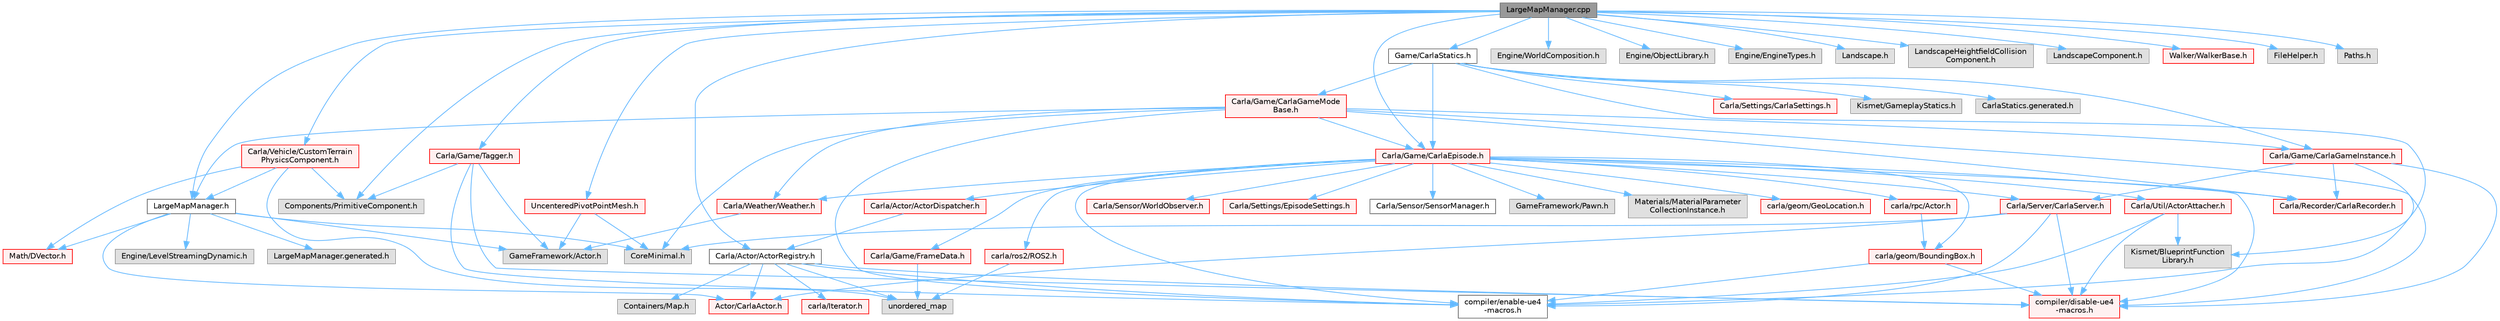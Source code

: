 digraph "LargeMapManager.cpp"
{
 // INTERACTIVE_SVG=YES
 // LATEX_PDF_SIZE
  bgcolor="transparent";
  edge [fontname=Helvetica,fontsize=10,labelfontname=Helvetica,labelfontsize=10];
  node [fontname=Helvetica,fontsize=10,shape=box,height=0.2,width=0.4];
  Node1 [id="Node000001",label="LargeMapManager.cpp",height=0.2,width=0.4,color="gray40", fillcolor="grey60", style="filled", fontcolor="black",tooltip=" "];
  Node1 -> Node2 [id="edge1_Node000001_Node000002",color="steelblue1",style="solid",tooltip=" "];
  Node2 [id="Node000002",label="LargeMapManager.h",height=0.2,width=0.4,color="grey40", fillcolor="white", style="filled",URL="$d3/d30/LargeMapManager_8h.html",tooltip=" "];
  Node2 -> Node3 [id="edge2_Node000002_Node000003",color="steelblue1",style="solid",tooltip=" "];
  Node3 [id="Node000003",label="CoreMinimal.h",height=0.2,width=0.4,color="grey60", fillcolor="#E0E0E0", style="filled",tooltip=" "];
  Node2 -> Node4 [id="edge3_Node000002_Node000004",color="steelblue1",style="solid",tooltip=" "];
  Node4 [id="Node000004",label="Actor/CarlaActor.h",height=0.2,width=0.4,color="red", fillcolor="#FFF0F0", style="filled",URL="$de/d36/CarlaActor_8h.html",tooltip=" "];
  Node2 -> Node19 [id="edge4_Node000002_Node000019",color="steelblue1",style="solid",tooltip=" "];
  Node19 [id="Node000019",label="GameFramework/Actor.h",height=0.2,width=0.4,color="grey60", fillcolor="#E0E0E0", style="filled",tooltip=" "];
  Node2 -> Node197 [id="edge5_Node000002_Node000197",color="steelblue1",style="solid",tooltip=" "];
  Node197 [id="Node000197",label="Engine/LevelStreamingDynamic.h",height=0.2,width=0.4,color="grey60", fillcolor="#E0E0E0", style="filled",tooltip=" "];
  Node2 -> Node37 [id="edge6_Node000002_Node000037",color="steelblue1",style="solid",tooltip=" "];
  Node37 [id="Node000037",label="Math/DVector.h",height=0.2,width=0.4,color="red", fillcolor="#FFF0F0", style="filled",URL="$d5/d94/DVector_8h.html",tooltip=" "];
  Node2 -> Node198 [id="edge7_Node000002_Node000198",color="steelblue1",style="solid",tooltip=" "];
  Node198 [id="Node000198",label="LargeMapManager.generated.h",height=0.2,width=0.4,color="grey60", fillcolor="#E0E0E0", style="filled",tooltip=" "];
  Node1 -> Node199 [id="edge8_Node000001_Node000199",color="steelblue1",style="solid",tooltip=" "];
  Node199 [id="Node000199",label="Engine/WorldComposition.h",height=0.2,width=0.4,color="grey60", fillcolor="#E0E0E0", style="filled",tooltip=" "];
  Node1 -> Node200 [id="edge9_Node000001_Node000200",color="steelblue1",style="solid",tooltip=" "];
  Node200 [id="Node000200",label="Engine/ObjectLibrary.h",height=0.2,width=0.4,color="grey60", fillcolor="#E0E0E0", style="filled",tooltip=" "];
  Node1 -> Node201 [id="edge10_Node000001_Node000201",color="steelblue1",style="solid",tooltip=" "];
  Node201 [id="Node000201",label="Game/CarlaStatics.h",height=0.2,width=0.4,color="grey40", fillcolor="white", style="filled",URL="$d9/dc8/CarlaStatics_8h.html",tooltip=" "];
  Node201 -> Node202 [id="edge11_Node000201_Node000202",color="steelblue1",style="solid",tooltip=" "];
  Node202 [id="Node000202",label="Carla/Game/CarlaEpisode.h",height=0.2,width=0.4,color="red", fillcolor="#FFF0F0", style="filled",URL="$de/db8/CarlaEpisode_8h.html",tooltip=" "];
  Node202 -> Node203 [id="edge12_Node000202_Node000203",color="steelblue1",style="solid",tooltip=" "];
  Node203 [id="Node000203",label="Carla/Actor/ActorDispatcher.h",height=0.2,width=0.4,color="red", fillcolor="#FFF0F0", style="filled",URL="$dc/ddc/ActorDispatcher_8h.html",tooltip=" "];
  Node203 -> Node206 [id="edge13_Node000203_Node000206",color="steelblue1",style="solid",tooltip=" "];
  Node206 [id="Node000206",label="Carla/Actor/ActorRegistry.h",height=0.2,width=0.4,color="grey40", fillcolor="white", style="filled",URL="$da/de4/ActorRegistry_8h.html",tooltip=" "];
  Node206 -> Node4 [id="edge14_Node000206_Node000004",color="steelblue1",style="solid",tooltip=" "];
  Node206 -> Node207 [id="edge15_Node000206_Node000207",color="steelblue1",style="solid",tooltip=" "];
  Node207 [id="Node000207",label="Containers/Map.h",height=0.2,width=0.4,color="grey60", fillcolor="#E0E0E0", style="filled",tooltip=" "];
  Node206 -> Node8 [id="edge16_Node000206_Node000008",color="steelblue1",style="solid",tooltip=" "];
  Node8 [id="Node000008",label="compiler/disable-ue4\l-macros.h",height=0.2,width=0.4,color="red", fillcolor="#FFF0F0", style="filled",URL="$d2/d02/disable-ue4-macros_8h.html",tooltip=" "];
  Node206 -> Node208 [id="edge17_Node000206_Node000208",color="steelblue1",style="solid",tooltip=" "];
  Node208 [id="Node000208",label="carla/Iterator.h",height=0.2,width=0.4,color="red", fillcolor="#FFF0F0", style="filled",URL="$d7/ddd/Iterator_8h.html",tooltip=" "];
  Node206 -> Node15 [id="edge18_Node000206_Node000015",color="steelblue1",style="solid",tooltip=" "];
  Node15 [id="Node000015",label="compiler/enable-ue4\l-macros.h",height=0.2,width=0.4,color="grey40", fillcolor="white", style="filled",URL="$d9/da2/enable-ue4-macros_8h.html",tooltip=" "];
  Node206 -> Node97 [id="edge19_Node000206_Node000097",color="steelblue1",style="solid",tooltip=" "];
  Node97 [id="Node000097",label="unordered_map",height=0.2,width=0.4,color="grey60", fillcolor="#E0E0E0", style="filled",tooltip=" "];
  Node202 -> Node214 [id="edge20_Node000202_Node000214",color="steelblue1",style="solid",tooltip=" "];
  Node214 [id="Node000214",label="Carla/Recorder/CarlaRecorder.h",height=0.2,width=0.4,color="red", fillcolor="#FFF0F0", style="filled",URL="$d9/d6a/CarlaRecorder_8h.html",tooltip=" "];
  Node202 -> Node245 [id="edge21_Node000202_Node000245",color="steelblue1",style="solid",tooltip=" "];
  Node245 [id="Node000245",label="Carla/Sensor/WorldObserver.h",height=0.2,width=0.4,color="red", fillcolor="#FFF0F0", style="filled",URL="$d8/deb/WorldObserver_8h.html",tooltip=" "];
  Node202 -> Node246 [id="edge22_Node000202_Node000246",color="steelblue1",style="solid",tooltip=" "];
  Node246 [id="Node000246",label="Carla/Server/CarlaServer.h",height=0.2,width=0.4,color="red", fillcolor="#FFF0F0", style="filled",URL="$d0/d35/CarlaServer_8h.html",tooltip=" "];
  Node246 -> Node4 [id="edge23_Node000246_Node000004",color="steelblue1",style="solid",tooltip=" "];
  Node246 -> Node3 [id="edge24_Node000246_Node000003",color="steelblue1",style="solid",tooltip=" "];
  Node246 -> Node8 [id="edge25_Node000246_Node000008",color="steelblue1",style="solid",tooltip=" "];
  Node246 -> Node15 [id="edge26_Node000246_Node000015",color="steelblue1",style="solid",tooltip=" "];
  Node202 -> Node262 [id="edge27_Node000202_Node000262",color="steelblue1",style="solid",tooltip=" "];
  Node262 [id="Node000262",label="Carla/Settings/EpisodeSettings.h",height=0.2,width=0.4,color="red", fillcolor="#FFF0F0", style="filled",URL="$d8/d64/Unreal_2CarlaUE4_2Plugins_2Carla_2Source_2Carla_2Settings_2EpisodeSettings_8h.html",tooltip=" "];
  Node202 -> Node264 [id="edge28_Node000202_Node000264",color="steelblue1",style="solid",tooltip=" "];
  Node264 [id="Node000264",label="Carla/Util/ActorAttacher.h",height=0.2,width=0.4,color="red", fillcolor="#FFF0F0", style="filled",URL="$d6/d68/ActorAttacher_8h.html",tooltip=" "];
  Node264 -> Node8 [id="edge29_Node000264_Node000008",color="steelblue1",style="solid",tooltip=" "];
  Node264 -> Node15 [id="edge30_Node000264_Node000015",color="steelblue1",style="solid",tooltip=" "];
  Node264 -> Node265 [id="edge31_Node000264_Node000265",color="steelblue1",style="solid",tooltip=" "];
  Node265 [id="Node000265",label="Kismet/BlueprintFunction\lLibrary.h",height=0.2,width=0.4,color="grey60", fillcolor="#E0E0E0", style="filled",tooltip=" "];
  Node202 -> Node267 [id="edge32_Node000202_Node000267",color="steelblue1",style="solid",tooltip=" "];
  Node267 [id="Node000267",label="Carla/Weather/Weather.h",height=0.2,width=0.4,color="red", fillcolor="#FFF0F0", style="filled",URL="$d5/d65/Weather_8h.html",tooltip=" "];
  Node267 -> Node19 [id="edge33_Node000267_Node000019",color="steelblue1",style="solid",tooltip=" "];
  Node202 -> Node271 [id="edge34_Node000202_Node000271",color="steelblue1",style="solid",tooltip=" "];
  Node271 [id="Node000271",label="Carla/Game/FrameData.h",height=0.2,width=0.4,color="red", fillcolor="#FFF0F0", style="filled",URL="$d2/df1/FrameData_8h.html",tooltip=" "];
  Node271 -> Node97 [id="edge35_Node000271_Node000097",color="steelblue1",style="solid",tooltip=" "];
  Node202 -> Node330 [id="edge36_Node000202_Node000330",color="steelblue1",style="solid",tooltip=" "];
  Node330 [id="Node000330",label="Carla/Sensor/SensorManager.h",height=0.2,width=0.4,color="grey40", fillcolor="white", style="filled",URL="$dc/dbf/SensorManager_8h.html",tooltip=" "];
  Node202 -> Node331 [id="edge37_Node000202_Node000331",color="steelblue1",style="solid",tooltip=" "];
  Node331 [id="Node000331",label="GameFramework/Pawn.h",height=0.2,width=0.4,color="grey60", fillcolor="#E0E0E0", style="filled",tooltip=" "];
  Node202 -> Node332 [id="edge38_Node000202_Node000332",color="steelblue1",style="solid",tooltip=" "];
  Node332 [id="Node000332",label="Materials/MaterialParameter\lCollectionInstance.h",height=0.2,width=0.4,color="grey60", fillcolor="#E0E0E0", style="filled",tooltip=" "];
  Node202 -> Node8 [id="edge39_Node000202_Node000008",color="steelblue1",style="solid",tooltip=" "];
  Node202 -> Node40 [id="edge40_Node000202_Node000040",color="steelblue1",style="solid",tooltip=" "];
  Node40 [id="Node000040",label="carla/geom/BoundingBox.h",height=0.2,width=0.4,color="red", fillcolor="#FFF0F0", style="filled",URL="$d2/dfe/LibCarla_2source_2carla_2geom_2BoundingBox_8h.html",tooltip=" "];
  Node40 -> Node15 [id="edge41_Node000040_Node000015",color="steelblue1",style="solid",tooltip=" "];
  Node40 -> Node8 [id="edge42_Node000040_Node000008",color="steelblue1",style="solid",tooltip=" "];
  Node202 -> Node112 [id="edge43_Node000202_Node000112",color="steelblue1",style="solid",tooltip=" "];
  Node112 [id="Node000112",label="carla/geom/GeoLocation.h",height=0.2,width=0.4,color="red", fillcolor="#FFF0F0", style="filled",URL="$d7/d86/GeoLocation_8h.html",tooltip=" "];
  Node202 -> Node90 [id="edge44_Node000202_Node000090",color="steelblue1",style="solid",tooltip=" "];
  Node90 [id="Node000090",label="carla/ros2/ROS2.h",height=0.2,width=0.4,color="red", fillcolor="#FFF0F0", style="filled",URL="$da/db8/ROS2_8h.html",tooltip=" "];
  Node90 -> Node97 [id="edge45_Node000090_Node000097",color="steelblue1",style="solid",tooltip=" "];
  Node202 -> Node39 [id="edge46_Node000202_Node000039",color="steelblue1",style="solid",tooltip=" "];
  Node39 [id="Node000039",label="carla/rpc/Actor.h",height=0.2,width=0.4,color="red", fillcolor="#FFF0F0", style="filled",URL="$d8/d73/rpc_2Actor_8h.html",tooltip=" "];
  Node39 -> Node40 [id="edge47_Node000039_Node000040",color="steelblue1",style="solid",tooltip=" "];
  Node202 -> Node15 [id="edge48_Node000202_Node000015",color="steelblue1",style="solid",tooltip=" "];
  Node201 -> Node334 [id="edge49_Node000201_Node000334",color="steelblue1",style="solid",tooltip=" "];
  Node334 [id="Node000334",label="Carla/Game/CarlaGameInstance.h",height=0.2,width=0.4,color="red", fillcolor="#FFF0F0", style="filled",URL="$d2/dba/CarlaGameInstance_8h.html",tooltip=" "];
  Node334 -> Node214 [id="edge50_Node000334_Node000214",color="steelblue1",style="solid",tooltip=" "];
  Node334 -> Node246 [id="edge51_Node000334_Node000246",color="steelblue1",style="solid",tooltip=" "];
  Node334 -> Node8 [id="edge52_Node000334_Node000008",color="steelblue1",style="solid",tooltip=" "];
  Node334 -> Node15 [id="edge53_Node000334_Node000015",color="steelblue1",style="solid",tooltip=" "];
  Node201 -> Node343 [id="edge54_Node000201_Node000343",color="steelblue1",style="solid",tooltip=" "];
  Node343 [id="Node000343",label="Carla/Game/CarlaGameMode\lBase.h",height=0.2,width=0.4,color="red", fillcolor="#FFF0F0", style="filled",URL="$d3/d49/CarlaGameModeBase_8h.html",tooltip=" "];
  Node343 -> Node3 [id="edge55_Node000343_Node000003",color="steelblue1",style="solid",tooltip=" "];
  Node343 -> Node8 [id="edge56_Node000343_Node000008",color="steelblue1",style="solid",tooltip=" "];
  Node343 -> Node15 [id="edge57_Node000343_Node000015",color="steelblue1",style="solid",tooltip=" "];
  Node343 -> Node202 [id="edge58_Node000343_Node000202",color="steelblue1",style="solid",tooltip=" "];
  Node343 -> Node334 [id="edge59_Node000343_Node000334",color="steelblue1",style="solid",tooltip=" "];
  Node343 -> Node214 [id="edge60_Node000343_Node000214",color="steelblue1",style="solid",tooltip=" "];
  Node343 -> Node267 [id="edge61_Node000343_Node000267",color="steelblue1",style="solid",tooltip=" "];
  Node343 -> Node2 [id="edge62_Node000343_Node000002",color="steelblue1",style="solid",tooltip=" "];
  Node201 -> Node389 [id="edge63_Node000201_Node000389",color="steelblue1",style="solid",tooltip=" "];
  Node389 [id="Node000389",label="Carla/Settings/CarlaSettings.h",height=0.2,width=0.4,color="red", fillcolor="#FFF0F0", style="filled",URL="$d3/d4e/CarlaSettings_8h.html",tooltip=" "];
  Node201 -> Node391 [id="edge64_Node000201_Node000391",color="steelblue1",style="solid",tooltip=" "];
  Node391 [id="Node000391",label="Kismet/GameplayStatics.h",height=0.2,width=0.4,color="grey60", fillcolor="#E0E0E0", style="filled",tooltip=" "];
  Node201 -> Node265 [id="edge65_Node000201_Node000265",color="steelblue1",style="solid",tooltip=" "];
  Node201 -> Node392 [id="edge66_Node000201_Node000392",color="steelblue1",style="solid",tooltip=" "];
  Node392 [id="Node000392",label="CarlaStatics.generated.h",height=0.2,width=0.4,color="grey60", fillcolor="#E0E0E0", style="filled",tooltip=" "];
  Node1 -> Node206 [id="edge67_Node000001_Node000206",color="steelblue1",style="solid",tooltip=" "];
  Node1 -> Node202 [id="edge68_Node000001_Node000202",color="steelblue1",style="solid",tooltip=" "];
  Node1 -> Node393 [id="edge69_Node000001_Node000393",color="steelblue1",style="solid",tooltip=" "];
  Node393 [id="Node000393",label="Engine/EngineTypes.h",height=0.2,width=0.4,color="grey60", fillcolor="#E0E0E0", style="filled",tooltip=" "];
  Node1 -> Node20 [id="edge70_Node000001_Node000020",color="steelblue1",style="solid",tooltip=" "];
  Node20 [id="Node000020",label="Components/PrimitiveComponent.h",height=0.2,width=0.4,color="grey60", fillcolor="#E0E0E0", style="filled",tooltip=" "];
  Node1 -> Node394 [id="edge71_Node000001_Node000394",color="steelblue1",style="solid",tooltip=" "];
  Node394 [id="Node000394",label="Landscape.h",height=0.2,width=0.4,color="grey60", fillcolor="#E0E0E0", style="filled",tooltip=" "];
  Node1 -> Node395 [id="edge72_Node000001_Node000395",color="steelblue1",style="solid",tooltip=" "];
  Node395 [id="Node000395",label="LandscapeHeightfieldCollision\lComponent.h",height=0.2,width=0.4,color="grey60", fillcolor="#E0E0E0", style="filled",tooltip=" "];
  Node1 -> Node396 [id="edge73_Node000001_Node000396",color="steelblue1",style="solid",tooltip=" "];
  Node396 [id="Node000396",label="LandscapeComponent.h",height=0.2,width=0.4,color="grey60", fillcolor="#E0E0E0", style="filled",tooltip=" "];
  Node1 -> Node397 [id="edge74_Node000001_Node000397",color="steelblue1",style="solid",tooltip=" "];
  Node397 [id="Node000397",label="UncenteredPivotPointMesh.h",height=0.2,width=0.4,color="red", fillcolor="#FFF0F0", style="filled",URL="$d1/d6f/UncenteredPivotPointMesh_8h.html",tooltip=" "];
  Node397 -> Node3 [id="edge75_Node000397_Node000003",color="steelblue1",style="solid",tooltip=" "];
  Node397 -> Node19 [id="edge76_Node000397_Node000019",color="steelblue1",style="solid",tooltip=" "];
  Node1 -> Node399 [id="edge77_Node000001_Node000399",color="steelblue1",style="solid",tooltip=" "];
  Node399 [id="Node000399",label="Walker/WalkerBase.h",height=0.2,width=0.4,color="red", fillcolor="#FFF0F0", style="filled",URL="$de/d5b/WalkerBase_8h.html",tooltip=" "];
  Node1 -> Node18 [id="edge78_Node000001_Node000018",color="steelblue1",style="solid",tooltip=" "];
  Node18 [id="Node000018",label="Carla/Game/Tagger.h",height=0.2,width=0.4,color="red", fillcolor="#FFF0F0", style="filled",URL="$d7/d06/Tagger_8h.html",tooltip=" "];
  Node18 -> Node19 [id="edge79_Node000018_Node000019",color="steelblue1",style="solid",tooltip=" "];
  Node18 -> Node20 [id="edge80_Node000018_Node000020",color="steelblue1",style="solid",tooltip=" "];
  Node18 -> Node8 [id="edge81_Node000018_Node000008",color="steelblue1",style="solid",tooltip=" "];
  Node18 -> Node15 [id="edge82_Node000018_Node000015",color="steelblue1",style="solid",tooltip=" "];
  Node1 -> Node402 [id="edge83_Node000001_Node000402",color="steelblue1",style="solid",tooltip=" "];
  Node402 [id="Node000402",label="Carla/Vehicle/CustomTerrain\lPhysicsComponent.h",height=0.2,width=0.4,color="red", fillcolor="#FFF0F0", style="filled",URL="$d1/d4f/CustomTerrainPhysicsComponent_8h.html",tooltip=" "];
  Node402 -> Node20 [id="edge84_Node000402_Node000020",color="steelblue1",style="solid",tooltip=" "];
  Node402 -> Node37 [id="edge85_Node000402_Node000037",color="steelblue1",style="solid",tooltip=" "];
  Node402 -> Node2 [id="edge86_Node000402_Node000002",color="steelblue1",style="solid",tooltip=" "];
  Node402 -> Node97 [id="edge87_Node000402_Node000097",color="steelblue1",style="solid",tooltip=" "];
  Node1 -> Node408 [id="edge88_Node000001_Node000408",color="steelblue1",style="solid",tooltip=" "];
  Node408 [id="Node000408",label="FileHelper.h",height=0.2,width=0.4,color="grey60", fillcolor="#E0E0E0", style="filled",tooltip=" "];
  Node1 -> Node409 [id="edge89_Node000001_Node000409",color="steelblue1",style="solid",tooltip=" "];
  Node409 [id="Node000409",label="Paths.h",height=0.2,width=0.4,color="grey60", fillcolor="#E0E0E0", style="filled",tooltip=" "];
}
